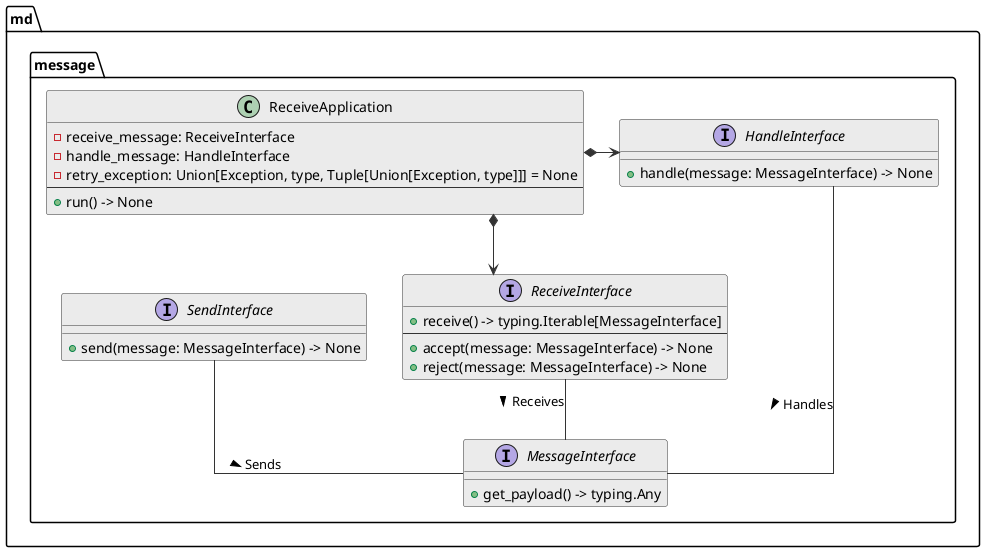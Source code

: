 @startuml

skinparam class {
  BackgroundColor #ebebeb
  ArrowColor      #333
  BorderColor     #333
}

skinparam lineType ortho

package md.message {
  interface MessageInterface {
    + get_payload() -> typing.Any
  }

  interface SendInterface {
    + send(message: MessageInterface) -> None
  }


  interface ReceiveInterface{
    + receive() -> typing.Iterable[MessageInterface]
    --
    + accept(message: MessageInterface) -> None
    + reject(message: MessageInterface) -> None
  }

  interface HandleInterface {
    + handle(message: MessageInterface) -> None
  }

  class ReceiveApplication {
    - receive_message: ReceiveInterface
    - handle_message: HandleInterface
    - retry_exception: Union[Exception, type, Tuple[Union[Exception, type]]] = None
    ---
    + run() -> None
  }
}


SendInterface -- MessageInterface : "Sends >"
HandleInterface --- MessageInterface : "Handles >"
ReceiveInterface -- MessageInterface : "Receives >"

ReceiveApplication *-> ReceiveInterface
ReceiveApplication *-> HandleInterface

@enduml
